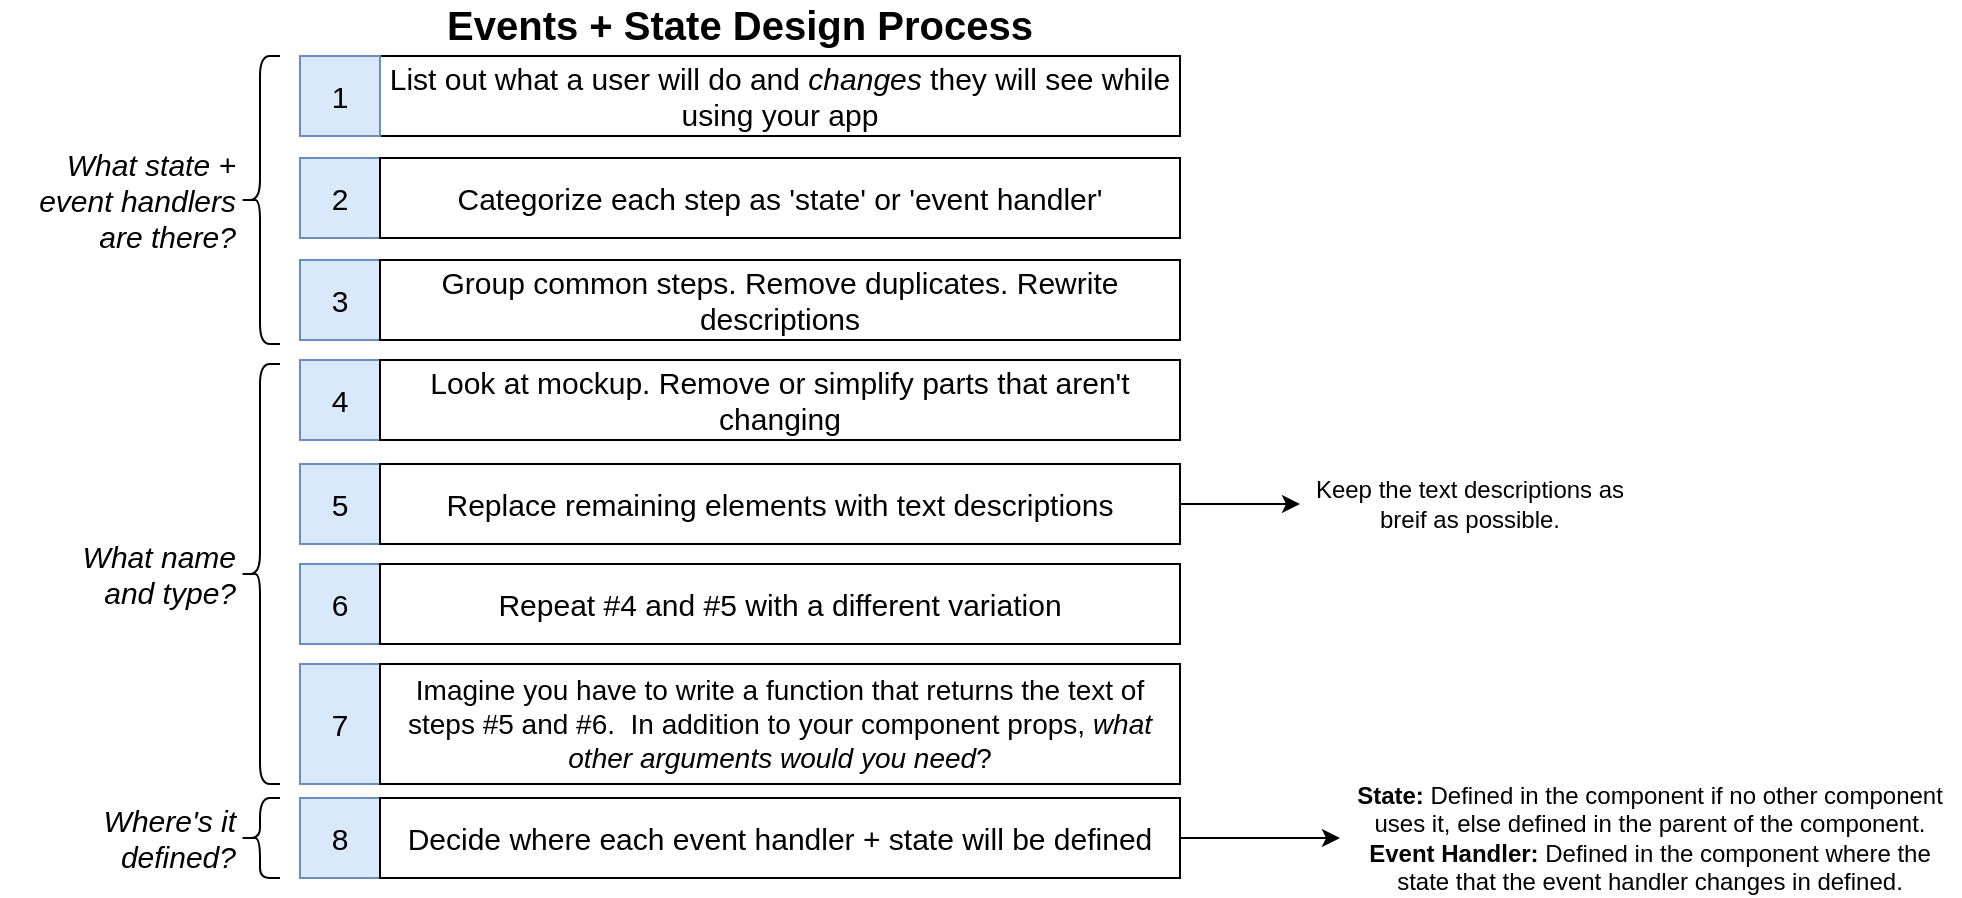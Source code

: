 <mxfile version="20.8.16" type="device"><diagram id="-Doq1DBaU42EY3vnSdbq" name="01 - proc"><mxGraphModel dx="778" dy="460" grid="1" gridSize="10" guides="1" tooltips="1" connect="1" arrows="1" fold="1" page="1" pageScale="1" pageWidth="1920" pageHeight="1200" math="0" shadow="0"><root><mxCell id="0"/><mxCell id="1" parent="0"/><mxCell id="A0dYykipaNpwD_qh5SjA-1" value="List out what a user will do and &lt;i&gt;changes&lt;/i&gt;&amp;nbsp;they will see while using your app" style="rounded=0;whiteSpace=wrap;html=1;shadow=0;strokeColor=#000000;fontSize=15;align=center;" parent="1" vertex="1"><mxGeometry x="750" y="406" width="400" height="40" as="geometry"/></mxCell><mxCell id="A0dYykipaNpwD_qh5SjA-2" value="1" style="rounded=0;whiteSpace=wrap;html=1;shadow=0;strokeColor=#6c8ebf;fontSize=15;align=center;fillColor=#dae8fc;" parent="1" vertex="1"><mxGeometry x="710" y="406" width="40" height="40" as="geometry"/></mxCell><mxCell id="A0dYykipaNpwD_qh5SjA-3" value="2" style="rounded=0;whiteSpace=wrap;html=1;shadow=0;strokeColor=#6c8ebf;fontSize=15;align=center;fillColor=#dae8fc;" parent="1" vertex="1"><mxGeometry x="710" y="457" width="40" height="40" as="geometry"/></mxCell><mxCell id="A0dYykipaNpwD_qh5SjA-4" value="Categorize each step as 'state' or 'event handler'" style="rounded=0;whiteSpace=wrap;html=1;shadow=0;strokeColor=#000000;fontSize=15;align=center;" parent="1" vertex="1"><mxGeometry x="750" y="457" width="400" height="40" as="geometry"/></mxCell><mxCell id="A0dYykipaNpwD_qh5SjA-5" value="3" style="rounded=0;whiteSpace=wrap;html=1;shadow=0;strokeColor=#6c8ebf;fontSize=15;align=center;fillColor=#dae8fc;" parent="1" vertex="1"><mxGeometry x="710" y="508" width="40" height="40" as="geometry"/></mxCell><mxCell id="A0dYykipaNpwD_qh5SjA-6" value="Events + State Design Process" style="text;html=1;strokeColor=none;fillColor=none;align=center;verticalAlign=middle;whiteSpace=wrap;rounded=0;shadow=0;fontSize=20;fontStyle=1" parent="1" vertex="1"><mxGeometry x="760" y="380" width="340" height="20" as="geometry"/></mxCell><mxCell id="A0dYykipaNpwD_qh5SjA-7" value="Group common steps. Remove duplicates. Rewrite descriptions" style="rounded=0;whiteSpace=wrap;html=1;shadow=0;strokeColor=#000000;fontSize=15;align=center;" parent="1" vertex="1"><mxGeometry x="750" y="508" width="400" height="40" as="geometry"/></mxCell><mxCell id="A0dYykipaNpwD_qh5SjA-8" value="4" style="rounded=0;whiteSpace=wrap;html=1;shadow=0;strokeColor=#6c8ebf;fontSize=15;align=center;fillColor=#dae8fc;" parent="1" vertex="1"><mxGeometry x="710" y="558" width="40" height="40" as="geometry"/></mxCell><mxCell id="A0dYykipaNpwD_qh5SjA-9" value="Look at mockup. Remove or simplify parts that aren't changing" style="rounded=0;whiteSpace=wrap;html=1;shadow=0;strokeColor=#000000;fontSize=15;align=center;" parent="1" vertex="1"><mxGeometry x="750" y="558" width="400" height="40" as="geometry"/></mxCell><mxCell id="A0dYykipaNpwD_qh5SjA-10" value="8" style="rounded=0;whiteSpace=wrap;html=1;shadow=0;strokeColor=#6c8ebf;fontSize=15;align=center;fillColor=#dae8fc;" parent="1" vertex="1"><mxGeometry x="710" y="777" width="40" height="40" as="geometry"/></mxCell><mxCell id="bGU6pqTm7gLGJZ_XKeJI-4" style="edgeStyle=orthogonalEdgeStyle;rounded=0;orthogonalLoop=1;jettySize=auto;html=1;exitX=1;exitY=0.5;exitDx=0;exitDy=0;entryX=0;entryY=0.5;entryDx=0;entryDy=0;" edge="1" parent="1" source="A0dYykipaNpwD_qh5SjA-11" target="bGU6pqTm7gLGJZ_XKeJI-3"><mxGeometry relative="1" as="geometry"/></mxCell><mxCell id="A0dYykipaNpwD_qh5SjA-11" value="Decide where each event handler + state will be defined" style="rounded=0;whiteSpace=wrap;html=1;shadow=0;strokeColor=#000000;fontSize=15;align=center;" parent="1" vertex="1"><mxGeometry x="750" y="777" width="400" height="40" as="geometry"/></mxCell><mxCell id="A0dYykipaNpwD_qh5SjA-12" value="5" style="rounded=0;whiteSpace=wrap;html=1;shadow=0;strokeColor=#6c8ebf;fontSize=15;align=center;fillColor=#dae8fc;" parent="1" vertex="1"><mxGeometry x="710" y="610" width="40" height="40" as="geometry"/></mxCell><mxCell id="bGU6pqTm7gLGJZ_XKeJI-2" style="edgeStyle=orthogonalEdgeStyle;rounded=0;orthogonalLoop=1;jettySize=auto;html=1;exitX=1;exitY=0.5;exitDx=0;exitDy=0;entryX=0;entryY=0.5;entryDx=0;entryDy=0;" edge="1" parent="1" source="A0dYykipaNpwD_qh5SjA-13" target="bGU6pqTm7gLGJZ_XKeJI-1"><mxGeometry relative="1" as="geometry"/></mxCell><mxCell id="A0dYykipaNpwD_qh5SjA-13" value="Replace remaining elements with text descriptions" style="rounded=0;whiteSpace=wrap;html=1;shadow=0;strokeColor=#000000;fontSize=15;align=center;" parent="1" vertex="1"><mxGeometry x="750" y="610" width="400" height="40" as="geometry"/></mxCell><mxCell id="A0dYykipaNpwD_qh5SjA-14" value="" style="shape=curlyBracket;whiteSpace=wrap;html=1;rounded=1;fontSize=15;align=center;" parent="1" vertex="1"><mxGeometry x="680" y="406" width="20" height="144" as="geometry"/></mxCell><mxCell id="A0dYykipaNpwD_qh5SjA-15" value="&lt;i&gt;What state + event handlers are there?&lt;/i&gt;" style="text;html=1;strokeColor=none;fillColor=none;align=right;verticalAlign=middle;whiteSpace=wrap;rounded=0;fontSize=15;" parent="1" vertex="1"><mxGeometry x="560" y="447" width="120" height="62" as="geometry"/></mxCell><mxCell id="A0dYykipaNpwD_qh5SjA-16" value="" style="shape=curlyBracket;whiteSpace=wrap;html=1;rounded=1;fontSize=15;align=center;" parent="1" vertex="1"><mxGeometry x="680" y="560" width="20" height="210" as="geometry"/></mxCell><mxCell id="A0dYykipaNpwD_qh5SjA-17" value="&lt;i&gt;What name and type?&lt;/i&gt;" style="text;html=1;strokeColor=none;fillColor=none;align=right;verticalAlign=middle;whiteSpace=wrap;rounded=0;fontSize=15;" parent="1" vertex="1"><mxGeometry x="580" y="645" width="100" height="40" as="geometry"/></mxCell><mxCell id="A0dYykipaNpwD_qh5SjA-18" value="" style="shape=curlyBracket;whiteSpace=wrap;html=1;rounded=1;fontSize=15;align=center;" parent="1" vertex="1"><mxGeometry x="680" y="777" width="20" height="40" as="geometry"/></mxCell><mxCell id="A0dYykipaNpwD_qh5SjA-19" value="&lt;i&gt;Where's it defined?&lt;/i&gt;" style="text;html=1;strokeColor=none;fillColor=none;align=right;verticalAlign=middle;whiteSpace=wrap;rounded=0;fontSize=15;" parent="1" vertex="1"><mxGeometry x="580" y="780.5" width="100" height="33" as="geometry"/></mxCell><mxCell id="A0dYykipaNpwD_qh5SjA-20" value="7" style="rounded=0;whiteSpace=wrap;html=1;shadow=0;strokeColor=#6c8ebf;fontSize=15;align=center;fillColor=#dae8fc;" parent="1" vertex="1"><mxGeometry x="710" y="710" width="40" height="60" as="geometry"/></mxCell><mxCell id="A0dYykipaNpwD_qh5SjA-21" value="Imagine you have to write a function that returns the text of steps #5 and #6.&amp;nbsp; In addition to your component props, &lt;i&gt;what other arguments would you need&lt;/i&gt;?" style="rounded=0;whiteSpace=wrap;html=1;fontSize=14;align=center;" parent="1" vertex="1"><mxGeometry x="750" y="710" width="400" height="60" as="geometry"/></mxCell><mxCell id="A0dYykipaNpwD_qh5SjA-22" value="6" style="rounded=0;whiteSpace=wrap;html=1;shadow=0;strokeColor=#6c8ebf;fontSize=15;align=center;fillColor=#dae8fc;" parent="1" vertex="1"><mxGeometry x="710" y="660" width="40" height="40" as="geometry"/></mxCell><mxCell id="A0dYykipaNpwD_qh5SjA-23" value="Repeat #4 and #5 with a different variation" style="rounded=0;whiteSpace=wrap;html=1;shadow=0;strokeColor=#000000;fontSize=15;align=center;" parent="1" vertex="1"><mxGeometry x="750" y="660" width="400" height="40" as="geometry"/></mxCell><mxCell id="bGU6pqTm7gLGJZ_XKeJI-1" value="Keep the text descriptions as breif as possible." style="text;html=1;strokeColor=none;fillColor=none;align=center;verticalAlign=middle;whiteSpace=wrap;rounded=0;" vertex="1" parent="1"><mxGeometry x="1210" y="615" width="170" height="30" as="geometry"/></mxCell><mxCell id="bGU6pqTm7gLGJZ_XKeJI-3" value="&lt;b&gt;State:&lt;/b&gt;&amp;nbsp;Defined in the component if no other component uses it, else defined in the parent of the component.&lt;br&gt;&lt;b&gt;Event Handler:&lt;/b&gt;&amp;nbsp;Defined in the component where the state that the event handler changes in defined." style="text;html=1;strokeColor=none;fillColor=none;align=center;verticalAlign=middle;whiteSpace=wrap;rounded=0;" vertex="1" parent="1"><mxGeometry x="1230" y="782" width="310" height="30" as="geometry"/></mxCell></root></mxGraphModel></diagram></mxfile>
